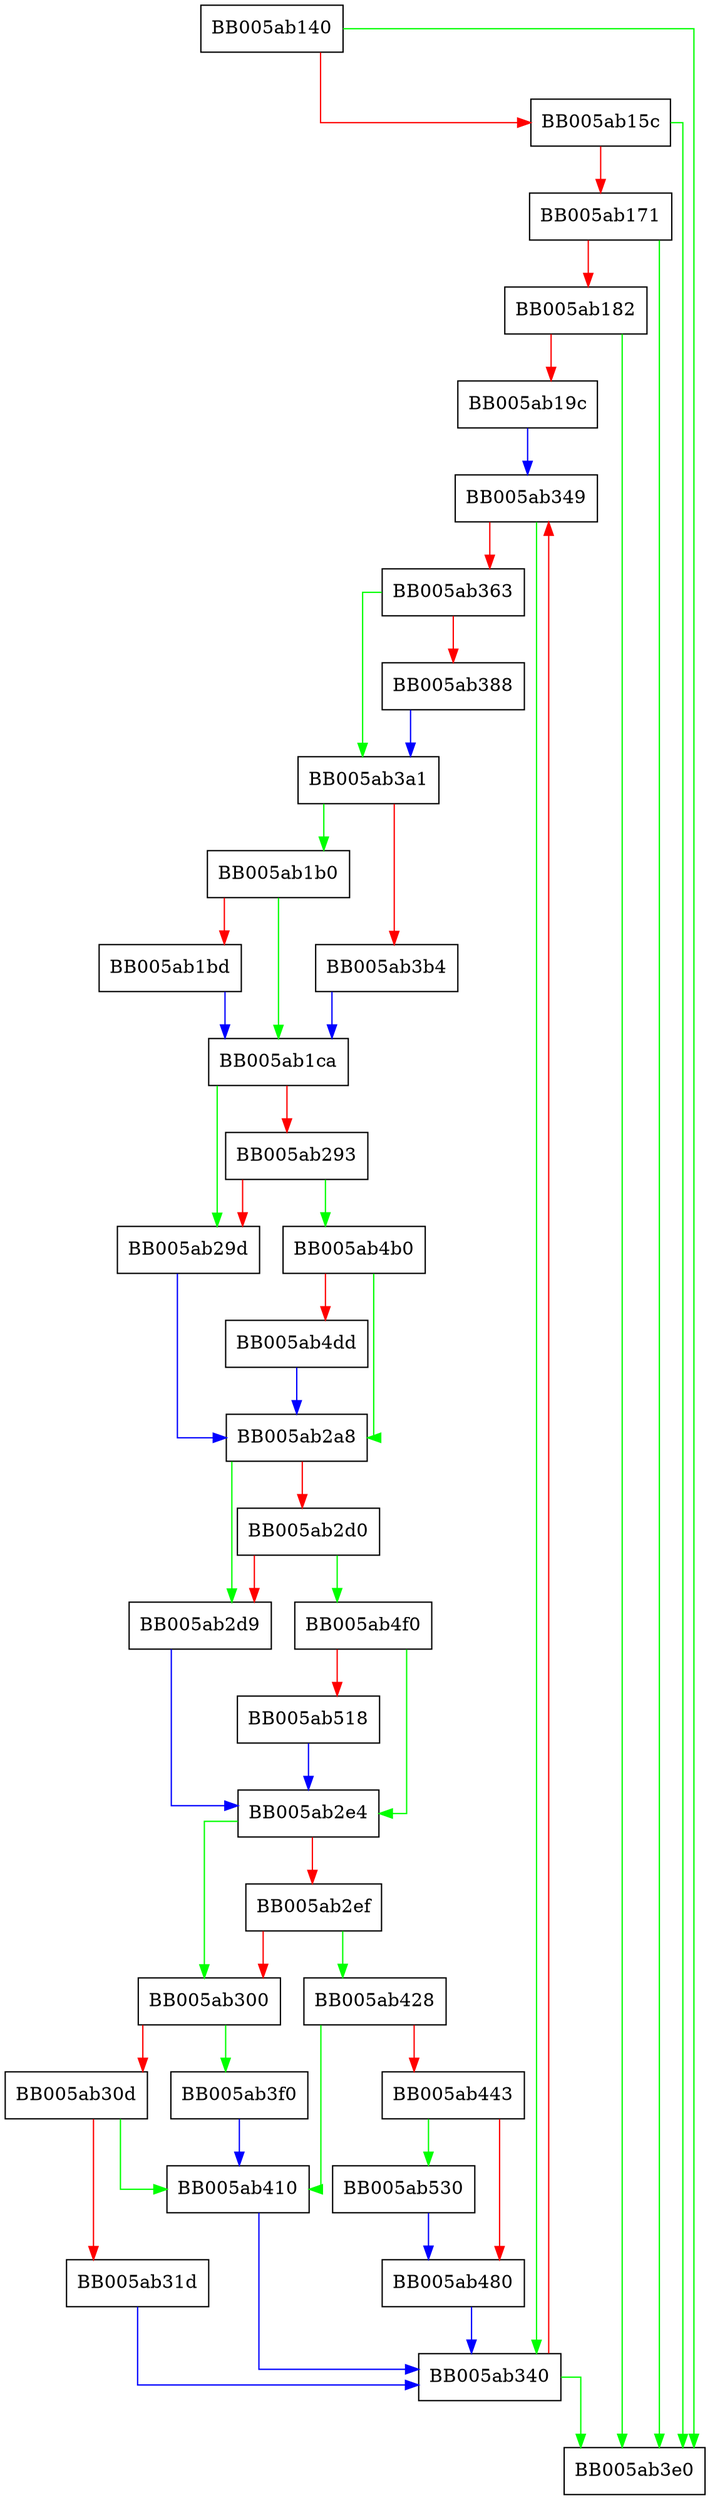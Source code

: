 digraph OSSL_ERR_STATE_restore {
  node [shape="box"];
  graph [splines=ortho];
  BB005ab140 -> BB005ab3e0 [color="green"];
  BB005ab140 -> BB005ab15c [color="red"];
  BB005ab15c -> BB005ab3e0 [color="green"];
  BB005ab15c -> BB005ab171 [color="red"];
  BB005ab171 -> BB005ab3e0 [color="green"];
  BB005ab171 -> BB005ab182 [color="red"];
  BB005ab182 -> BB005ab3e0 [color="green"];
  BB005ab182 -> BB005ab19c [color="red"];
  BB005ab19c -> BB005ab349 [color="blue"];
  BB005ab1b0 -> BB005ab1ca [color="green"];
  BB005ab1b0 -> BB005ab1bd [color="red"];
  BB005ab1bd -> BB005ab1ca [color="blue"];
  BB005ab1ca -> BB005ab29d [color="green"];
  BB005ab1ca -> BB005ab293 [color="red"];
  BB005ab293 -> BB005ab4b0 [color="green"];
  BB005ab293 -> BB005ab29d [color="red"];
  BB005ab29d -> BB005ab2a8 [color="blue"];
  BB005ab2a8 -> BB005ab2d9 [color="green"];
  BB005ab2a8 -> BB005ab2d0 [color="red"];
  BB005ab2d0 -> BB005ab4f0 [color="green"];
  BB005ab2d0 -> BB005ab2d9 [color="red"];
  BB005ab2d9 -> BB005ab2e4 [color="blue"];
  BB005ab2e4 -> BB005ab300 [color="green"];
  BB005ab2e4 -> BB005ab2ef [color="red"];
  BB005ab2ef -> BB005ab428 [color="green"];
  BB005ab2ef -> BB005ab300 [color="red"];
  BB005ab300 -> BB005ab3f0 [color="green"];
  BB005ab300 -> BB005ab30d [color="red"];
  BB005ab30d -> BB005ab410 [color="green"];
  BB005ab30d -> BB005ab31d [color="red"];
  BB005ab31d -> BB005ab340 [color="blue"];
  BB005ab340 -> BB005ab3e0 [color="green"];
  BB005ab340 -> BB005ab349 [color="red"];
  BB005ab349 -> BB005ab340 [color="green"];
  BB005ab349 -> BB005ab363 [color="red"];
  BB005ab363 -> BB005ab3a1 [color="green"];
  BB005ab363 -> BB005ab388 [color="red"];
  BB005ab388 -> BB005ab3a1 [color="blue"];
  BB005ab3a1 -> BB005ab1b0 [color="green"];
  BB005ab3a1 -> BB005ab3b4 [color="red"];
  BB005ab3b4 -> BB005ab1ca [color="blue"];
  BB005ab3f0 -> BB005ab410 [color="blue"];
  BB005ab410 -> BB005ab340 [color="blue"];
  BB005ab428 -> BB005ab410 [color="green"];
  BB005ab428 -> BB005ab443 [color="red"];
  BB005ab443 -> BB005ab530 [color="green"];
  BB005ab443 -> BB005ab480 [color="red"];
  BB005ab480 -> BB005ab340 [color="blue"];
  BB005ab4b0 -> BB005ab2a8 [color="green"];
  BB005ab4b0 -> BB005ab4dd [color="red"];
  BB005ab4dd -> BB005ab2a8 [color="blue"];
  BB005ab4f0 -> BB005ab2e4 [color="green"];
  BB005ab4f0 -> BB005ab518 [color="red"];
  BB005ab518 -> BB005ab2e4 [color="blue"];
  BB005ab530 -> BB005ab480 [color="blue"];
}